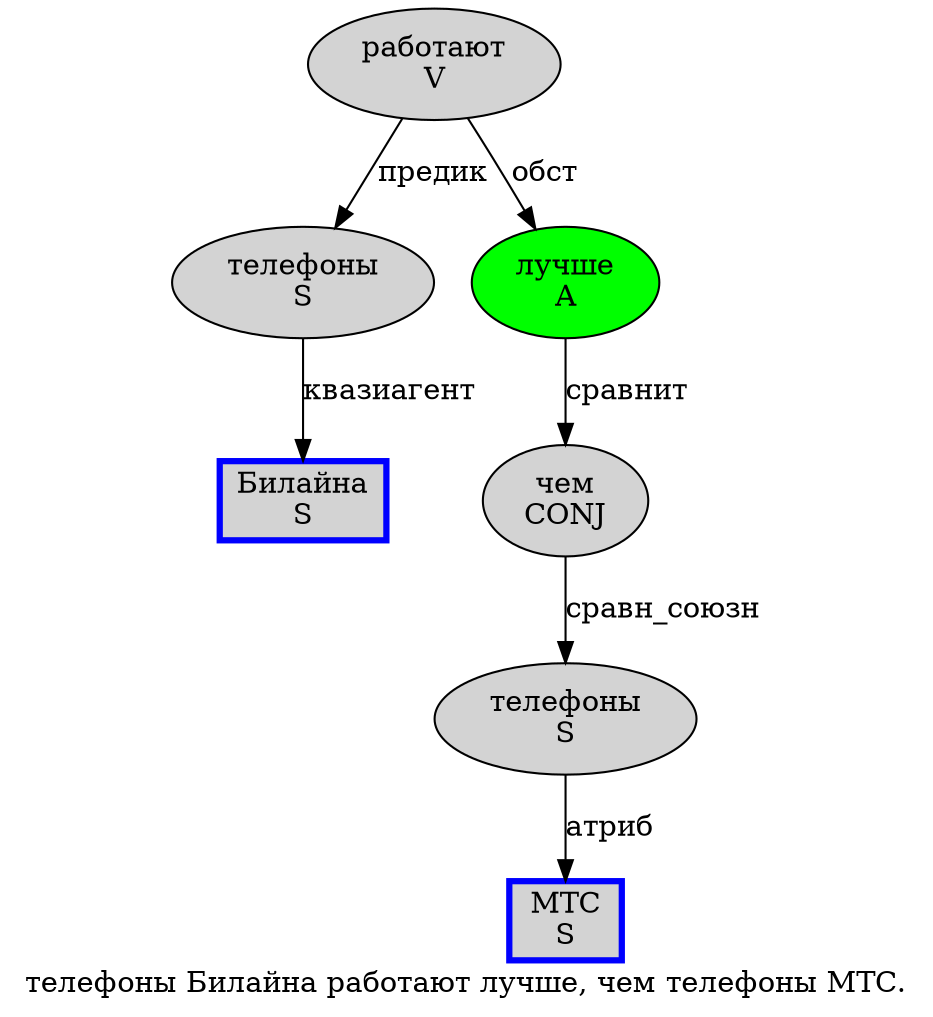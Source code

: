 digraph SENTENCE_43 {
	graph [label="телефоны Билайна работают лучше, чем телефоны МТС."]
	node [style=filled]
		0 [label="телефоны
S" color="" fillcolor=lightgray penwidth=1 shape=ellipse]
		1 [label="Билайна
S" color=blue fillcolor=lightgray penwidth=3 shape=box]
		2 [label="работают
V" color="" fillcolor=lightgray penwidth=1 shape=ellipse]
		3 [label="лучше
A" color="" fillcolor=green penwidth=1 shape=ellipse]
		5 [label="чем
CONJ" color="" fillcolor=lightgray penwidth=1 shape=ellipse]
		6 [label="телефоны
S" color="" fillcolor=lightgray penwidth=1 shape=ellipse]
		7 [label="МТС
S" color=blue fillcolor=lightgray penwidth=3 shape=box]
			0 -> 1 [label="квазиагент"]
			5 -> 6 [label="сравн_союзн"]
			6 -> 7 [label="атриб"]
			3 -> 5 [label="сравнит"]
			2 -> 0 [label="предик"]
			2 -> 3 [label="обст"]
}